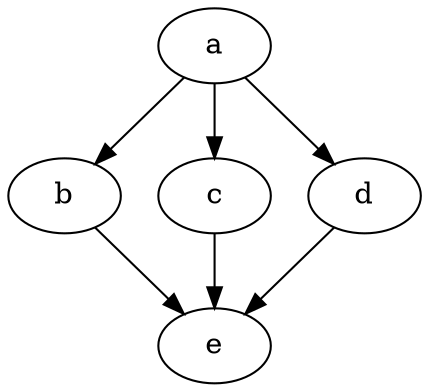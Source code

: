 digraph g {
	a [Weight=2];
	b [Weight=3];
	c [Weight=4];
	d [Weight=3];
	e [Weight=1];
	a->b [Weight=2];
	a->c [Weight=2];
	a->d [Weight=2];
	b->e [Weight=2];
	c->e [Weight=2];
	d->e [Weight=2];
}